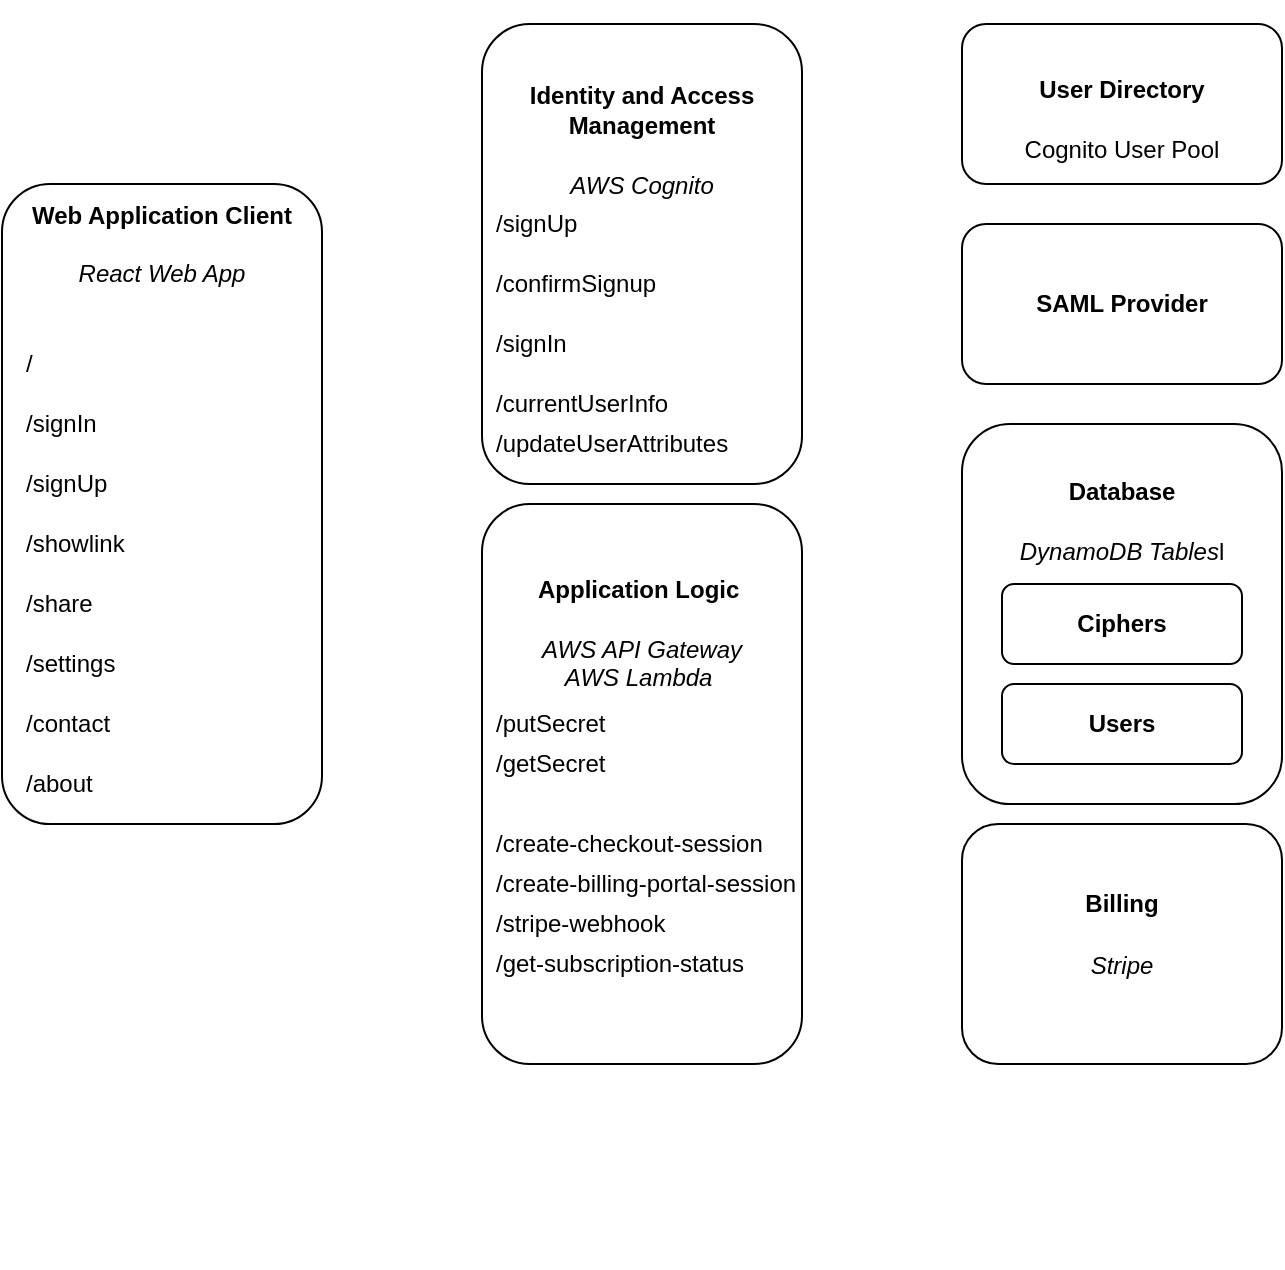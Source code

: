 <mxfile version="14.5.1" type="github" pages="5">
  <diagram id="Hv6Z0Z-jgz0hXXmfDjHY" name="Application Architecture">
    <mxGraphModel dx="929" dy="1617" grid="1" gridSize="10" guides="1" tooltips="1" connect="1" arrows="1" fold="1" page="1" pageScale="1" pageWidth="850" pageHeight="1100" math="0" shadow="0">
      <root>
        <mxCell id="0" />
        <mxCell id="1" parent="0" />
        <mxCell id="rAYTz6jgHJq_qLiI7_aH-13" value="&lt;h4&gt;Identity and Access Management&lt;/h4&gt;&lt;i&gt;AWS Cognito&lt;/i&gt;&lt;br&gt;&lt;br&gt;&lt;br&gt;&lt;br&gt;&lt;br&gt;&lt;br&gt;&lt;br&gt;&lt;br&gt;&lt;br&gt;&lt;br&gt;" style="rounded=1;whiteSpace=wrap;html=1;rotation=0;" parent="1" vertex="1">
          <mxGeometry x="400" width="160" height="230" as="geometry" />
        </mxCell>
        <mxCell id="rAYTz6jgHJq_qLiI7_aH-3" value="&lt;h4&gt;&lt;br&gt;&lt;/h4&gt;&lt;h4&gt;&lt;br&gt;&lt;/h4&gt;&lt;h4&gt;Billing&lt;/h4&gt;&lt;i&gt;Stripe&lt;/i&gt;&lt;br&gt;&lt;br&gt;&lt;br&gt;&lt;br&gt;&lt;br&gt;&lt;br&gt;&lt;br&gt;" style="rounded=1;whiteSpace=wrap;html=1;rotation=0;" parent="1" vertex="1">
          <mxGeometry x="640" y="400" width="160" height="120" as="geometry" />
        </mxCell>
        <mxCell id="rAYTz6jgHJq_qLiI7_aH-6" value="&lt;h4&gt;&lt;br&gt;&lt;/h4&gt;&lt;h4&gt;&lt;br&gt;&lt;/h4&gt;&lt;h4&gt;&lt;br&gt;&lt;/h4&gt;&lt;h4&gt;&lt;br&gt;&lt;/h4&gt;&lt;h4&gt;Application Logic&amp;nbsp;&lt;/h4&gt;&lt;i&gt;AWS API Gateway&lt;br&gt;AWS Lambda&lt;/i&gt;&amp;nbsp;&lt;br&gt;&lt;br&gt;&lt;br&gt;&lt;br&gt;&lt;br&gt;&lt;br&gt;&lt;br&gt;&lt;br&gt;&lt;br&gt;&lt;br&gt;&lt;br&gt;&lt;br&gt;&lt;br&gt;&lt;br&gt;&lt;br&gt;&lt;br&gt;&lt;br&gt;&lt;br&gt;&lt;br&gt;&lt;br&gt;&lt;br&gt;" style="rounded=1;whiteSpace=wrap;html=1;rotation=0;" parent="1" vertex="1">
          <mxGeometry x="400" y="240" width="160" height="280" as="geometry" />
        </mxCell>
        <mxCell id="rAYTz6jgHJq_qLiI7_aH-10" value="/signUp" style="text;html=1;strokeColor=none;fillColor=none;align=left;verticalAlign=middle;whiteSpace=wrap;rounded=0;" parent="1" vertex="1">
          <mxGeometry x="405" y="90" width="40" height="20" as="geometry" />
        </mxCell>
        <mxCell id="rAYTz6jgHJq_qLiI7_aH-21" value="/confirmSignup" style="text;html=1;strokeColor=none;fillColor=none;align=left;verticalAlign=middle;whiteSpace=wrap;rounded=0;" parent="1" vertex="1">
          <mxGeometry x="405" y="120" width="40" height="20" as="geometry" />
        </mxCell>
        <mxCell id="rAYTz6jgHJq_qLiI7_aH-22" value="/signIn" style="text;html=1;strokeColor=none;fillColor=none;align=left;verticalAlign=middle;whiteSpace=wrap;rounded=0;" parent="1" vertex="1">
          <mxGeometry x="405" y="150" width="40" height="20" as="geometry" />
        </mxCell>
        <mxCell id="rAYTz6jgHJq_qLiI7_aH-23" value="&lt;h4&gt;User Directory&lt;/h4&gt;Cognito User Pool" style="rounded=1;whiteSpace=wrap;html=1;rotation=0;" parent="1" vertex="1">
          <mxGeometry x="640" width="160" height="80" as="geometry" />
        </mxCell>
        <mxCell id="rAYTz6jgHJq_qLiI7_aH-24" value="&lt;div&gt;&lt;b&gt;&lt;br&gt;&lt;/b&gt;&lt;/div&gt;&lt;div&gt;&lt;b&gt;&lt;br&gt;&lt;/b&gt;&lt;/div&gt;&lt;div&gt;&lt;b&gt;&lt;br&gt;&lt;/b&gt;&lt;/div&gt;&lt;div&gt;&lt;b&gt;&lt;br&gt;&lt;/b&gt;&lt;/div&gt;&lt;div&gt;&lt;b&gt;&lt;br&gt;&lt;/b&gt;&lt;/div&gt;&lt;div&gt;&lt;b&gt;&lt;br&gt;&lt;/b&gt;&lt;/div&gt;&lt;div&gt;&lt;b&gt;&lt;br&gt;&lt;/b&gt;&lt;/div&gt;&lt;div&gt;&lt;b&gt;Web Application Client&lt;/b&gt;&lt;/div&gt;&lt;div&gt;&lt;b&gt;&lt;br&gt;&lt;/b&gt;&lt;/div&gt;&lt;div&gt;&lt;i&gt;React Web App&lt;/i&gt;&lt;/div&gt;&lt;div&gt;&lt;br&gt;&lt;/div&gt;&lt;div&gt;&lt;br&gt;&lt;/div&gt;&lt;div&gt;&lt;br&gt;&lt;/div&gt;&lt;div&gt;&lt;br&gt;&lt;/div&gt;&lt;div&gt;&lt;br&gt;&lt;/div&gt;&lt;div&gt;&lt;br&gt;&lt;/div&gt;&lt;div&gt;&lt;br&gt;&lt;/div&gt;&lt;div&gt;&lt;br&gt;&lt;/div&gt;&lt;div&gt;&lt;br&gt;&lt;/div&gt;&lt;div&gt;&lt;br&gt;&lt;/div&gt;&lt;div&gt;&lt;br&gt;&lt;/div&gt;&lt;div&gt;&lt;br&gt;&lt;/div&gt;&lt;div&gt;&lt;br&gt;&lt;/div&gt;&lt;div&gt;&lt;br&gt;&lt;/div&gt;&lt;div&gt;&lt;br&gt;&lt;/div&gt;&lt;div&gt;&lt;br&gt;&lt;/div&gt;&lt;div&gt;&lt;br&gt;&lt;/div&gt;&lt;div&gt;&lt;br&gt;&lt;/div&gt;&lt;div&gt;&lt;br&gt;&lt;/div&gt;&lt;div&gt;&lt;br&gt;&lt;/div&gt;&lt;div&gt;&lt;br&gt;&lt;/div&gt;&lt;div&gt;&lt;br&gt;&lt;/div&gt;&lt;div&gt;&lt;br&gt;&lt;/div&gt;&lt;div&gt;&lt;br&gt;&lt;/div&gt;&lt;div&gt;&lt;br&gt;&lt;/div&gt;" style="rounded=1;whiteSpace=wrap;html=1;align=center;" parent="1" vertex="1">
          <mxGeometry x="160" y="80" width="160" height="320" as="geometry" />
        </mxCell>
        <mxCell id="rAYTz6jgHJq_qLiI7_aH-28" value="&lt;h4&gt;&lt;br&gt;&lt;/h4&gt;&lt;h4&gt;&lt;br&gt;&lt;/h4&gt;&lt;h4&gt;&lt;br&gt;&lt;/h4&gt;&lt;h4&gt;&lt;br&gt;&lt;/h4&gt;&lt;h4&gt;Database&lt;/h4&gt;&lt;i&gt;DynamoDB Tables&lt;/i&gt;l&lt;br&gt;&lt;br&gt;&lt;br&gt;&lt;br&gt;&lt;br&gt;&lt;br&gt;&lt;br&gt;&lt;br&gt;&lt;br&gt;&lt;br&gt;&lt;br&gt;&lt;br&gt;&lt;br&gt;&lt;br&gt;&lt;br&gt;&lt;br&gt;&lt;br&gt;" style="rounded=1;whiteSpace=wrap;html=1;rotation=0;" parent="1" vertex="1">
          <mxGeometry x="640" y="200" width="160" height="190" as="geometry" />
        </mxCell>
        <mxCell id="_rLPY60AcB8KLhZ8MVNL-1" value="&lt;h4&gt;Ciphers&lt;/h4&gt;" style="rounded=1;whiteSpace=wrap;html=1;rotation=0;" parent="1" vertex="1">
          <mxGeometry x="660" y="280" width="120" height="40" as="geometry" />
        </mxCell>
        <mxCell id="CP3uooLWyoKTAAhPnvAy-1" value="&lt;h4&gt;SAML Provider&lt;/h4&gt;" style="rounded=1;whiteSpace=wrap;html=1;rotation=0;" parent="1" vertex="1">
          <mxGeometry x="640" y="100" width="160" height="80" as="geometry" />
        </mxCell>
        <mxCell id="HtaPsJCZTVptxdijYcUO-7" value="/putSecret" style="text;html=1;strokeColor=none;fillColor=none;align=left;verticalAlign=middle;whiteSpace=wrap;rounded=0;" parent="1" vertex="1">
          <mxGeometry x="405" y="340" width="40" height="20" as="geometry" />
        </mxCell>
        <mxCell id="HtaPsJCZTVptxdijYcUO-8" value="/getSecret" style="text;html=1;strokeColor=none;fillColor=none;align=left;verticalAlign=middle;whiteSpace=wrap;rounded=0;" parent="1" vertex="1">
          <mxGeometry x="405" y="360" width="40" height="20" as="geometry" />
        </mxCell>
        <mxCell id="HtaPsJCZTVptxdijYcUO-10" value="/create-checkout-session" style="text;html=1;strokeColor=none;fillColor=none;align=left;verticalAlign=middle;whiteSpace=wrap;rounded=0;" parent="1" vertex="1">
          <mxGeometry x="405" y="400" width="145" height="20" as="geometry" />
        </mxCell>
        <mxCell id="HtaPsJCZTVptxdijYcUO-12" value="/currentUserInfo" style="text;html=1;strokeColor=none;fillColor=none;align=left;verticalAlign=middle;whiteSpace=wrap;rounded=0;" parent="1" vertex="1">
          <mxGeometry x="405" y="180" width="40" height="20" as="geometry" />
        </mxCell>
        <mxCell id="HtaPsJCZTVptxdijYcUO-16" value="/updateUserAttributes" style="text;html=1;strokeColor=none;fillColor=none;align=left;verticalAlign=middle;whiteSpace=wrap;rounded=0;" parent="1" vertex="1">
          <mxGeometry x="405" y="200" width="40" height="20" as="geometry" />
        </mxCell>
        <mxCell id="avt5vIIPCPfY_CYcahbM-2" value="/stripe-webhook" style="text;html=1;strokeColor=none;fillColor=none;align=left;verticalAlign=middle;whiteSpace=wrap;rounded=0;" parent="1" vertex="1">
          <mxGeometry x="405" y="440" width="145" height="20" as="geometry" />
        </mxCell>
        <mxCell id="LbxUg-P7PVBIc75vugh8-1" value="/" style="text;html=1;strokeColor=none;fillColor=none;align=left;verticalAlign=middle;whiteSpace=wrap;rounded=0;" vertex="1" parent="1">
          <mxGeometry x="170" y="160" width="40" height="20" as="geometry" />
        </mxCell>
        <mxCell id="LbxUg-P7PVBIc75vugh8-2" value="/signIn" style="text;html=1;strokeColor=none;fillColor=none;align=left;verticalAlign=middle;whiteSpace=wrap;rounded=0;" vertex="1" parent="1">
          <mxGeometry x="170" y="190" width="40" height="20" as="geometry" />
        </mxCell>
        <mxCell id="LbxUg-P7PVBIc75vugh8-3" value="/signUp" style="text;html=1;strokeColor=none;fillColor=none;align=left;verticalAlign=middle;whiteSpace=wrap;rounded=0;" vertex="1" parent="1">
          <mxGeometry x="170" y="220" width="40" height="20" as="geometry" />
        </mxCell>
        <mxCell id="LbxUg-P7PVBIc75vugh8-4" value="/showlink" style="text;html=1;strokeColor=none;fillColor=none;align=left;verticalAlign=middle;whiteSpace=wrap;rounded=0;" vertex="1" parent="1">
          <mxGeometry x="170" y="250" width="40" height="20" as="geometry" />
        </mxCell>
        <mxCell id="LbxUg-P7PVBIc75vugh8-5" value="/share" style="text;html=1;strokeColor=none;fillColor=none;align=left;verticalAlign=middle;whiteSpace=wrap;rounded=0;" vertex="1" parent="1">
          <mxGeometry x="170" y="280" width="40" height="20" as="geometry" />
        </mxCell>
        <mxCell id="LbxUg-P7PVBIc75vugh8-6" value="/settings" style="text;html=1;strokeColor=none;fillColor=none;align=left;verticalAlign=middle;whiteSpace=wrap;rounded=0;" vertex="1" parent="1">
          <mxGeometry x="170" y="310" width="40" height="20" as="geometry" />
        </mxCell>
        <mxCell id="LbxUg-P7PVBIc75vugh8-7" value="/contact" style="text;html=1;strokeColor=none;fillColor=none;align=left;verticalAlign=middle;whiteSpace=wrap;rounded=0;" vertex="1" parent="1">
          <mxGeometry x="170" y="340" width="40" height="20" as="geometry" />
        </mxCell>
        <mxCell id="LbxUg-P7PVBIc75vugh8-8" value="/about" style="text;html=1;strokeColor=none;fillColor=none;align=left;verticalAlign=middle;whiteSpace=wrap;rounded=0;" vertex="1" parent="1">
          <mxGeometry x="170" y="370" width="40" height="20" as="geometry" />
        </mxCell>
        <mxCell id="LbxUg-P7PVBIc75vugh8-9" value="/get-subscription-status" style="text;html=1;strokeColor=none;fillColor=none;align=left;verticalAlign=middle;whiteSpace=wrap;rounded=0;" vertex="1" parent="1">
          <mxGeometry x="405" y="460" width="145" height="20" as="geometry" />
        </mxCell>
        <mxCell id="LbxUg-P7PVBIc75vugh8-13" value="/create-billing-portal-session" style="text;html=1;strokeColor=none;fillColor=none;align=left;verticalAlign=middle;whiteSpace=wrap;rounded=0;" vertex="1" parent="1">
          <mxGeometry x="405" y="420" width="155" height="20" as="geometry" />
        </mxCell>
        <mxCell id="LbxUg-P7PVBIc75vugh8-14" style="edgeStyle=orthogonalEdgeStyle;rounded=0;orthogonalLoop=1;jettySize=auto;html=1;exitX=0.5;exitY=1;exitDx=0;exitDy=0;" edge="1" parent="1" source="rAYTz6jgHJq_qLiI7_aH-6" target="rAYTz6jgHJq_qLiI7_aH-6">
          <mxGeometry relative="1" as="geometry" />
        </mxCell>
        <mxCell id="LbxUg-P7PVBIc75vugh8-16" value="&lt;h4&gt;Users&lt;/h4&gt;" style="rounded=1;whiteSpace=wrap;html=1;rotation=0;" vertex="1" parent="1">
          <mxGeometry x="660" y="330" width="120" height="40" as="geometry" />
        </mxCell>
        <mxCell id="LbxUg-P7PVBIc75vugh8-17" style="edgeStyle=orthogonalEdgeStyle;rounded=0;orthogonalLoop=1;jettySize=auto;html=1;exitX=0.5;exitY=1;exitDx=0;exitDy=0;" edge="1" parent="1" source="rAYTz6jgHJq_qLiI7_aH-24" target="rAYTz6jgHJq_qLiI7_aH-24">
          <mxGeometry relative="1" as="geometry" />
        </mxCell>
      </root>
    </mxGraphModel>
  </diagram>
  <diagram id="meiobIrOe3v6sIiOFs1T" name="Customer Signup Workflow">
    <mxGraphModel dx="929" dy="517" grid="1" gridSize="10" guides="1" tooltips="1" connect="1" arrows="1" fold="1" page="1" pageScale="1" pageWidth="850" pageHeight="1100" math="0" shadow="0">
      <root>
        <mxCell id="_9yXxtEjR1OTdAbJsEgE-0" />
        <mxCell id="_9yXxtEjR1OTdAbJsEgE-1" parent="_9yXxtEjR1OTdAbJsEgE-0" />
        <mxCell id="KRTxZYGXJsxzrHXSowZi-0" value="Customer Signup Workflow" style="text;html=1;align=left;verticalAlign=middle;resizable=0;points=[];autosize=1;fontStyle=1" parent="_9yXxtEjR1OTdAbJsEgE-1" vertex="1">
          <mxGeometry x="120" y="40" width="170" height="20" as="geometry" />
        </mxCell>
        <mxCell id="KRTxZYGXJsxzrHXSowZi-1" value="&lt;div style=&quot;text-align: left&quot;&gt;Signup.js&lt;/div&gt;&lt;div style=&quot;text-align: left&quot;&gt;&amp;nbsp; &amp;nbsp;Create Cognito customer&lt;/div&gt;&lt;div style=&quot;text-align: left&quot;&gt;&amp;nbsp; &amp;nbsp;Validate E-mail&lt;/div&gt;&lt;div style=&quot;text-align: left&quot;&gt;&amp;nbsp; &amp;nbsp; Type in Code&lt;/div&gt;&lt;br&gt;&lt;div&gt;&lt;div&gt;&lt;div style=&quot;text-align: left&quot;&gt;&amp;nbsp; &amp;nbsp; &amp;nbsp;E-mail matches existing Domain?&lt;/div&gt;&lt;/div&gt;&lt;/div&gt;&lt;div style=&quot;text-align: left&quot;&gt;&amp;nbsp; &amp;nbsp; &amp;nbsp;Yes - Job done - redirect to /&lt;br&gt;&lt;/div&gt;&lt;div style=&quot;text-align: left&quot;&gt;&lt;br&gt;&lt;/div&gt;&lt;div style=&quot;text-align: left&quot;&gt;&amp;nbsp; &amp;nbsp; No -&amp;nbsp;&lt;/div&gt;&lt;div style=&quot;text-align: left&quot;&gt;&amp;nbsp; &amp;nbsp; &amp;nbsp; &amp;nbsp; &amp;nbsp; &amp;nbsp;Call create-checkout-session (pass e-mail)&lt;/div&gt;&lt;div style=&quot;text-align: left&quot;&gt;&amp;nbsp; &amp;nbsp; &amp;nbsp; &amp;nbsp; &amp;nbsp; &amp;nbsp;Stripe redirects to /success?sessionId=n&lt;/div&gt;&lt;div style=&quot;text-align: left&quot;&gt;&amp;nbsp; &amp;nbsp; &amp;nbsp; &amp;nbsp; &amp;nbsp; &amp;nbsp;Call checkout-session serverless function&lt;/div&gt;&lt;div style=&quot;text-align: left&quot;&gt;&amp;nbsp; &amp;nbsp; &amp;nbsp; &amp;nbsp; &amp;nbsp; &amp;nbsp;Display Loader / Spinner&lt;/div&gt;&lt;div style=&quot;text-align: left&quot;&gt;&lt;br&gt;&lt;/div&gt;&lt;div style=&quot;text-align: left&quot;&gt;&amp;nbsp; &amp;nbsp; &amp;nbsp; &amp;nbsp; &amp;nbsp; checkout-session serverless function&lt;/div&gt;&lt;div style=&quot;text-align: left&quot;&gt;&amp;nbsp; &amp;nbsp; &amp;nbsp; &amp;nbsp; &amp;nbsp; &amp;nbsp; &amp;nbsp; &amp;nbsp; &amp;nbsp;Call Cognito Auth.updateUserAttributes&lt;/div&gt;&lt;div style=&quot;text-align: left&quot;&gt;&amp;nbsp; &amp;nbsp; &amp;nbsp; &amp;nbsp; &amp;nbsp; &amp;nbsp; &amp;nbsp; &amp;nbsp; &amp;nbsp; &amp;nbsp; &amp;nbsp; &amp;nbsp; add stripeCustomerId&lt;/div&gt;&lt;div style=&quot;text-align: left&quot;&gt;&amp;nbsp; &amp;nbsp; &amp;nbsp; &amp;nbsp; &amp;nbsp; &amp;nbsp; &amp;nbsp; &amp;nbsp; &amp;nbsp; &amp;nbsp; &amp;nbsp; &amp;nbsp; suscriptionName&lt;/div&gt;&lt;div style=&quot;text-align: left&quot;&gt;&amp;nbsp; &amp;nbsp; &amp;nbsp; &amp;nbsp; &amp;nbsp; &amp;nbsp; &amp;nbsp; &amp;nbsp; &amp;nbsp; &amp;nbsp; &amp;nbsp; &amp;nbsp; subscriptionActiveToDate (or whatever this is called)&lt;/div&gt;&lt;div style=&quot;text-align: left&quot;&gt;&amp;nbsp; &amp;nbsp; &amp;nbsp; &amp;nbsp; &amp;nbsp; &amp;nbsp; &amp;nbsp; &amp;nbsp; &amp;nbsp; &amp;nbsp; &amp;nbsp; &amp;nbsp; isBillingAdmin=true&lt;/div&gt;&lt;div style=&quot;text-align: left&quot;&gt;&amp;nbsp; &amp;nbsp; &amp;nbsp; &amp;nbsp; &amp;nbsp; &amp;nbsp; &amp;nbsp; &amp;nbsp; &amp;nbsp; &amp;nbsp; &amp;nbsp; &amp;nbsp; IsUserAdmin=true&lt;/div&gt;&lt;div style=&quot;text-align: left&quot;&gt;&amp;nbsp; &amp;nbsp; &amp;nbsp; &amp;nbsp; &amp;nbsp; &amp;nbsp; &amp;nbsp; &amp;nbsp; &amp;nbsp;Redirect to /Settings?sessionId=n&lt;/div&gt;&lt;div style=&quot;text-align: left&quot;&gt;&lt;br&gt;&lt;/div&gt;&lt;div style=&quot;text-align: left&quot;&gt;&amp;nbsp; &amp;nbsp; &amp;nbsp; &amp;nbsp; &amp;nbsp; &amp;nbsp; &amp;nbsp; &amp;nbsp; Display &#39;Manage Account&#39; Button&lt;/div&gt;&lt;div style=&quot;text-align: left&quot;&gt;&amp;nbsp; &amp;nbsp; &amp;nbsp; &amp;nbsp; &amp;nbsp; &amp;nbsp; &amp;nbsp; &amp;nbsp; &amp;nbsp; &amp;nbsp; &amp;nbsp; &amp;nbsp; onClick(call create-portal-session)&lt;/div&gt;&lt;div style=&quot;text-align: left&quot;&gt;&lt;br&gt;&lt;/div&gt;&lt;div style=&quot;text-align: left&quot;&gt;&lt;br&gt;&lt;/div&gt;" style="text;html=1;align=center;verticalAlign=middle;resizable=0;points=[];autosize=1;" parent="_9yXxtEjR1OTdAbJsEgE-1" vertex="1">
          <mxGeometry x="120" y="75" width="370" height="380" as="geometry" />
        </mxCell>
      </root>
    </mxGraphModel>
  </diagram>
  <diagram id="NxciisnmmN84hfSMXkzs" name="CICD">
    <mxGraphModel dx="1169" dy="517" grid="1" gridSize="10" guides="1" tooltips="1" connect="1" arrows="1" fold="1" page="1" pageScale="1" pageWidth="850" pageHeight="1100" math="0" shadow="0">
      <root>
        <mxCell id="5weoIt8CV3_sYMo1khrZ-0" />
        <mxCell id="5weoIt8CV3_sYMo1khrZ-1" parent="5weoIt8CV3_sYMo1khrZ-0" />
        <mxCell id="gUvDCBEUuUBYy2Yh0ItH-0" value="&lt;h4&gt;Seed.run&lt;/h4&gt;&lt;div&gt;pipeline: development&amp;nbsp;&lt;/div&gt;&lt;a target=&quot;_blank&quot; href=&quot;https://ryqb0azfd7.execute-api.ap-southeast-2.amazonaws.com/dev&quot; style=&quot;box-sizing: border-box ; color: rgb(46 , 45 , 51) ; text-decoration: none ; transition: 0.3s ; font-family: &amp;#34;rubik&amp;#34; , sans-serif ; text-align: left&quot;&gt;&lt;font style=&quot;font-size: 12px&quot;&gt;ryqb0azfd7.execute-api.ap-southeast-2.amazonaws.com/dev&lt;/font&gt;&lt;/a&gt;&lt;div&gt;&lt;br&gt;&lt;/div&gt;&lt;div&gt;pipeline: production (manual deploy)&lt;/div&gt;&lt;div&gt;qnsed5flsh.execute-api.ap-southeast-2.amazonaws.com/prod&lt;br&gt;&lt;/div&gt;" style="rounded=1;whiteSpace=wrap;html=1;rotation=0;" parent="5weoIt8CV3_sYMo1khrZ-1" vertex="1">
          <mxGeometry x="320" y="400" width="400" height="160" as="geometry" />
        </mxCell>
        <mxCell id="gUvDCBEUuUBYy2Yh0ItH-1" value="&lt;h4&gt;GitHub&lt;/h4&gt;&lt;br&gt;&lt;br&gt;&lt;br&gt;&lt;br&gt;&lt;br&gt;&lt;br&gt;&lt;br&gt;&lt;br&gt;&lt;br&gt;&lt;br&gt;&lt;br&gt;&lt;br&gt;&lt;br&gt;&lt;br&gt;&lt;br&gt;&lt;br&gt;" style="rounded=1;whiteSpace=wrap;html=1;rotation=0;" parent="5weoIt8CV3_sYMo1khrZ-1" vertex="1">
          <mxGeometry x="40" y="160" width="240" height="400" as="geometry" />
        </mxCell>
        <mxCell id="gUvDCBEUuUBYy2Yh0ItH-2" value="&lt;h4&gt;Secret-Sharer-Client Repo&lt;/h4&gt;&lt;div&gt;branch: master&lt;/div&gt;&lt;div&gt;branch: develop&lt;/div&gt;" style="rounded=1;whiteSpace=wrap;html=1;rotation=0;" parent="5weoIt8CV3_sYMo1khrZ-1" vertex="1">
          <mxGeometry x="80" y="200" width="160" height="80" as="geometry" />
        </mxCell>
        <mxCell id="gUvDCBEUuUBYy2Yh0ItH-3" value="&lt;h4&gt;Secret-Sharer-Server Repo&lt;/h4&gt;&lt;div&gt;branch: master&lt;/div&gt;&lt;div&gt;branch: develop&lt;/div&gt;" style="rounded=1;whiteSpace=wrap;html=1;rotation=0;" parent="5weoIt8CV3_sYMo1khrZ-1" vertex="1">
          <mxGeometry x="80" y="320" width="160" height="200" as="geometry" />
        </mxCell>
        <mxCell id="gUvDCBEUuUBYy2Yh0ItH-4" value="&lt;h4&gt;Netlify&lt;/h4&gt;https://master--secret-sharer.netlify.app&lt;br&gt;&lt;div&gt;&lt;div&gt;&lt;div&gt;&lt;div&gt;&lt;div&gt;&lt;div&gt;&lt;div&gt;&lt;div&gt;&lt;div&gt;&lt;div&gt;https:/develop-branch--secret-sharer.netlify.app&lt;/div&gt;&lt;/div&gt;&lt;/div&gt;&lt;/div&gt;&lt;/div&gt;&lt;/div&gt;&lt;/div&gt;&lt;/div&gt;&lt;/div&gt;&lt;/div&gt;" style="rounded=1;whiteSpace=wrap;html=1;rotation=0;align=center;" parent="5weoIt8CV3_sYMo1khrZ-1" vertex="1">
          <mxGeometry x="320" y="280" width="400" height="80" as="geometry" />
        </mxCell>
        <mxCell id="gUvDCBEUuUBYy2Yh0ItH-7" value="&lt;h4&gt;Cloudflare&lt;/h4&gt;CNAME: shhh.link master--secret-sharer.netlify.app&lt;div&gt;&amp;nbsp;CNAME: develop.shhh.link develop-branch--secret-sharer.netlify.app&lt;/div&gt;" style="rounded=1;whiteSpace=wrap;html=1;rotation=0;" parent="5weoIt8CV3_sYMo1khrZ-1" vertex="1">
          <mxGeometry x="320" y="160" width="400" height="80" as="geometry" />
        </mxCell>
        <mxCell id="IdxI-2eN1-50pj2KSYlP-0" value="&lt;h4 style=&quot;color: rgb(0 , 0 , 0) ; font-family: &amp;#34;helvetica&amp;#34; ; font-size: 12px ; font-style: normal ; letter-spacing: normal ; text-align: center ; text-indent: 0px ; text-transform: none ; word-spacing: 0px ; text-decoration: none&quot;&gt;Github&lt;/h4&gt;" style="text;whiteSpace=wrap;html=1;" vertex="1" parent="5weoIt8CV3_sYMo1khrZ-1">
          <mxGeometry x="130" y="150" width="80" height="60" as="geometry" />
        </mxCell>
      </root>
    </mxGraphModel>
  </diagram>
  <diagram id="8XQlMVYwTLiwBFjd8v2O" name="Mgmt &amp; Reporting">
    <mxGraphModel dx="1169" dy="517" grid="1" gridSize="10" guides="1" tooltips="1" connect="1" arrows="1" fold="1" page="1" pageScale="1" pageWidth="850" pageHeight="1100" math="0" shadow="0">
      <root>
        <mxCell id="kYcK-3j_SrmOTwIYCgRn-0" />
        <mxCell id="kYcK-3j_SrmOTwIYCgRn-1" parent="kYcK-3j_SrmOTwIYCgRn-0" />
        <mxCell id="4YO0bs2g4u5x8FvCbHhL-0" value="&lt;h4&gt;Serverless.com&lt;/h4&gt;&lt;div&gt;Serverless Usage and Statistics&lt;/div&gt;" style="rounded=1;whiteSpace=wrap;html=1;rotation=0;" parent="kYcK-3j_SrmOTwIYCgRn-1" vertex="1">
          <mxGeometry x="160" y="680" width="520" height="80" as="geometry" />
        </mxCell>
        <mxCell id="4YO0bs2g4u5x8FvCbHhL-4" value="&lt;h4&gt;Sentry.io&lt;/h4&gt;React Web Application Usage, Statistics and Bug Tracking" style="rounded=1;whiteSpace=wrap;html=1;rotation=0;" parent="kYcK-3j_SrmOTwIYCgRn-1" vertex="1">
          <mxGeometry x="160" y="560" width="520" height="80" as="geometry" />
        </mxCell>
        <mxCell id="4YO0bs2g4u5x8FvCbHhL-5" value="&lt;h4&gt;Cloudflare&lt;/h4&gt;&lt;div&gt;DNS and WAF Management, Usage and Statistics&lt;/div&gt;&lt;div&gt;&amp;nbsp;&lt;/div&gt;" style="rounded=1;whiteSpace=wrap;html=1;rotation=0;" parent="kYcK-3j_SrmOTwIYCgRn-1" vertex="1">
          <mxGeometry x="160" y="80" width="520" height="80" as="geometry" />
        </mxCell>
        <mxCell id="4YO0bs2g4u5x8FvCbHhL-6" value="&lt;h4&gt;Amazonaws.com&lt;/h4&gt;&lt;div&gt;DynamoDB, Cognito, API Gateway &amp;amp; Lambda Management, Usage and Statistics&lt;/div&gt;" style="rounded=1;whiteSpace=wrap;html=1;rotation=0;" parent="kYcK-3j_SrmOTwIYCgRn-1" vertex="1">
          <mxGeometry x="160" y="800" width="520" height="80" as="geometry" />
        </mxCell>
        <mxCell id="4YO0bs2g4u5x8FvCbHhL-7" value="&lt;h4&gt;Github.com&lt;/h4&gt;Code Repository Management, Usage and Statistics" style="rounded=1;whiteSpace=wrap;html=1;rotation=0;" parent="kYcK-3j_SrmOTwIYCgRn-1" vertex="1">
          <mxGeometry x="160" y="200" width="520" height="80" as="geometry" />
        </mxCell>
        <mxCell id="4YO0bs2g4u5x8FvCbHhL-8" value="&lt;h4&gt;Seed.run&lt;/h4&gt;&lt;div&gt;Serverless Backend Continuous Integration / Deployment Management&lt;/div&gt;" style="rounded=1;whiteSpace=wrap;html=1;rotation=0;" parent="kYcK-3j_SrmOTwIYCgRn-1" vertex="1">
          <mxGeometry x="160" y="440" width="520" height="80" as="geometry" />
        </mxCell>
        <mxCell id="4YO0bs2g4u5x8FvCbHhL-9" value="&lt;h4&gt;Netlify.com&lt;/h4&gt;Web Application Continuous Integration / Deployment Managment" style="rounded=1;whiteSpace=wrap;html=1;rotation=0;" parent="kYcK-3j_SrmOTwIYCgRn-1" vertex="1">
          <mxGeometry x="160" y="320" width="520" height="80" as="geometry" />
        </mxCell>
      </root>
    </mxGraphModel>
  </diagram>
  <diagram id="ktrm1AF7MMYaVzFN94N8" name="References">
    <mxGraphModel dx="1169" dy="517" grid="1" gridSize="10" guides="1" tooltips="1" connect="1" arrows="1" fold="1" page="1" pageScale="1" pageWidth="850" pageHeight="1100" math="0" shadow="0">
      <root>
        <mxCell id="GUHfuzDCQo2xxeLJagS3-0" />
        <mxCell id="GUHfuzDCQo2xxeLJagS3-1" parent="GUHfuzDCQo2xxeLJagS3-0" />
        <UserObject label="https://stripe.com/docs/billing/subscriptions/integrating-customer-portal" link="https://stripe.com/docs/billing/subscriptions/integrating-customer-portal" id="GUHfuzDCQo2xxeLJagS3-3">
          <mxCell style="text;html=1;align=center;verticalAlign=middle;resizable=0;points=[];autosize=1;" parent="GUHfuzDCQo2xxeLJagS3-1" vertex="1">
            <mxGeometry x="120" y="480" width="390" height="20" as="geometry" />
          </mxCell>
        </UserObject>
        <UserObject label="https://stripe.com/docs/webhooks/integration-builder" link="https://stripe.com/docs/webhooks/integration-builder" id="GWS15qCUytG4cjWKH32i-0">
          <mxCell style="text;whiteSpace=wrap;html=1;" parent="GUHfuzDCQo2xxeLJagS3-1" vertex="1">
            <mxGeometry x="125" y="510" width="300" height="30" as="geometry" />
          </mxCell>
        </UserObject>
        <UserObject label="https://stripe.com/docs/billing/subscriptions/checkout/fixed-price" link="https://stripe.com/docs/billing/subscriptions/checkout/fixed-price" id="GWS15qCUytG4cjWKH32i-1">
          <mxCell style="text;whiteSpace=wrap;html=1;" parent="GUHfuzDCQo2xxeLJagS3-1" vertex="1">
            <mxGeometry x="125" y="420" width="360" height="30" as="geometry" />
          </mxCell>
        </UserObject>
        <UserObject label="https://github.com/stripe-samples/checkout-single-subscription" link="https://github.com/stripe-samples/checkout-single-subscription" id="GWS15qCUytG4cjWKH32i-2">
          <mxCell style="text;whiteSpace=wrap;html=1;" parent="GUHfuzDCQo2xxeLJagS3-1" vertex="1">
            <mxGeometry x="125" y="450" width="360" height="30" as="geometry" />
          </mxCell>
        </UserObject>
        <mxCell id="GWS15qCUytG4cjWKH32i-3" value="Billing" style="text;html=1;align=center;verticalAlign=middle;resizable=0;points=[];autosize=1;" parent="GUHfuzDCQo2xxeLJagS3-1" vertex="1">
          <mxGeometry x="120" y="400" width="50" height="20" as="geometry" />
        </mxCell>
      </root>
    </mxGraphModel>
  </diagram>
</mxfile>
